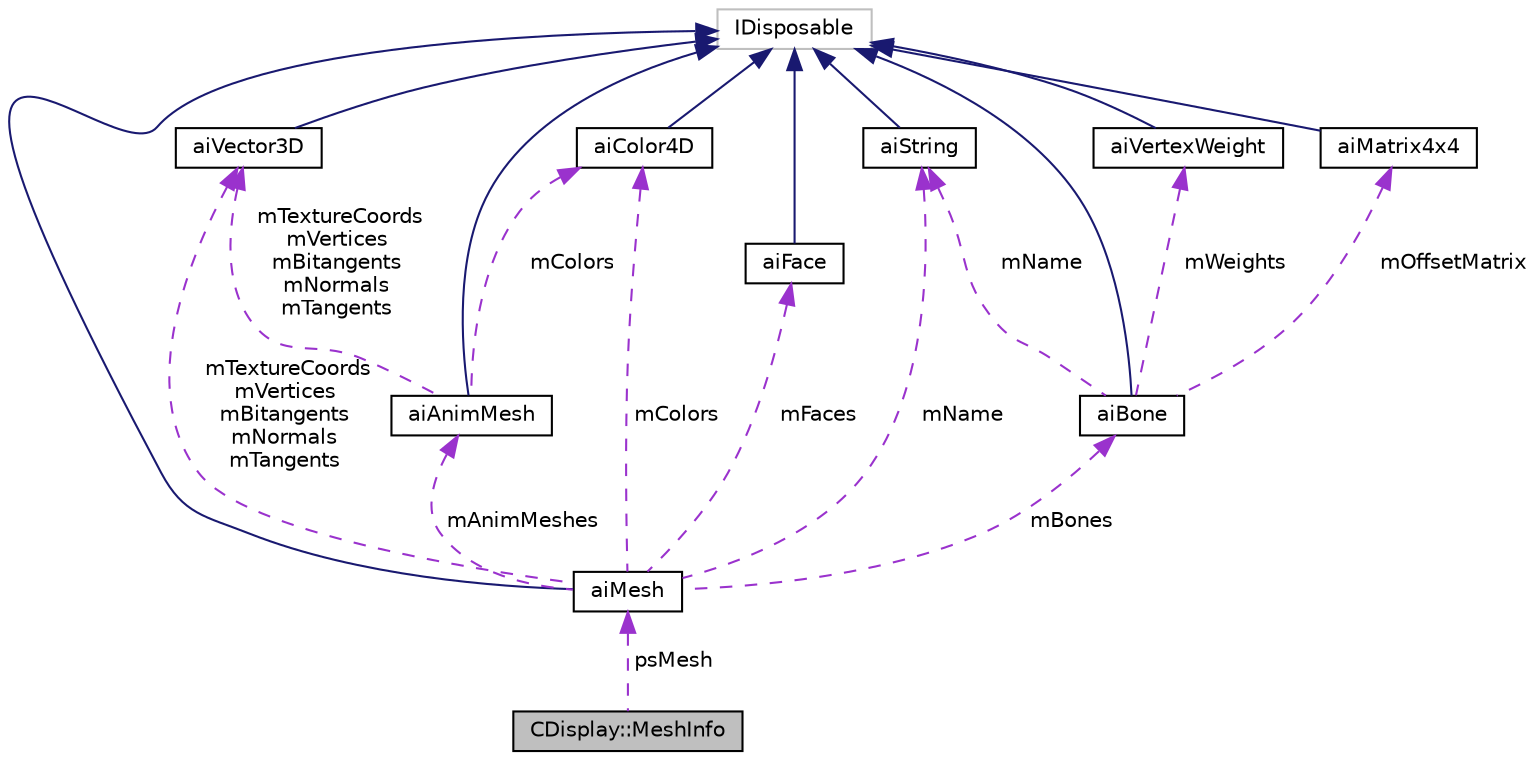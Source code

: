 digraph "CDisplay::MeshInfo"
{
  edge [fontname="Helvetica",fontsize="10",labelfontname="Helvetica",labelfontsize="10"];
  node [fontname="Helvetica",fontsize="10",shape=record];
  Node1 [label="CDisplay::MeshInfo",height=0.2,width=0.4,color="black", fillcolor="grey75", style="filled", fontcolor="black"];
  Node2 -> Node1 [dir="back",color="darkorchid3",fontsize="10",style="dashed",label=" psMesh" ,fontname="Helvetica"];
  Node2 [label="aiMesh",height=0.2,width=0.4,color="black", fillcolor="white", style="filled",URL="$structai_mesh.html",tooltip="A mesh represents a geometry or model with a single material. "];
  Node3 -> Node2 [dir="back",color="midnightblue",fontsize="10",style="solid",fontname="Helvetica"];
  Node3 [label="IDisposable",height=0.2,width=0.4,color="grey75", fillcolor="white", style="filled"];
  Node4 -> Node2 [dir="back",color="darkorchid3",fontsize="10",style="dashed",label=" mAnimMeshes" ,fontname="Helvetica"];
  Node4 [label="aiAnimMesh",height=0.2,width=0.4,color="black", fillcolor="white", style="filled",URL="$structai_anim_mesh.html",tooltip="NOT CURRENTLY IN USE. An AnimMesh is an attachment to an aiMesh stores per-vertex animations for a pa..."];
  Node3 -> Node4 [dir="back",color="midnightblue",fontsize="10",style="solid",fontname="Helvetica"];
  Node5 -> Node4 [dir="back",color="darkorchid3",fontsize="10",style="dashed",label=" mTextureCoords\nmVertices\nmBitangents\nmNormals\nmTangents" ,fontname="Helvetica"];
  Node5 [label="aiVector3D",height=0.2,width=0.4,color="black", fillcolor="white", style="filled",URL="$structai_vector3_d.html"];
  Node3 -> Node5 [dir="back",color="midnightblue",fontsize="10",style="solid",fontname="Helvetica"];
  Node6 -> Node4 [dir="back",color="darkorchid3",fontsize="10",style="dashed",label=" mColors" ,fontname="Helvetica"];
  Node6 [label="aiColor4D",height=0.2,width=0.4,color="black", fillcolor="white", style="filled",URL="$structai_color4_d.html"];
  Node3 -> Node6 [dir="back",color="midnightblue",fontsize="10",style="solid",fontname="Helvetica"];
  Node5 -> Node2 [dir="back",color="darkorchid3",fontsize="10",style="dashed",label=" mTextureCoords\nmVertices\nmBitangents\nmNormals\nmTangents" ,fontname="Helvetica"];
  Node7 -> Node2 [dir="back",color="darkorchid3",fontsize="10",style="dashed",label=" mFaces" ,fontname="Helvetica"];
  Node7 [label="aiFace",height=0.2,width=0.4,color="black", fillcolor="white", style="filled",URL="$structai_face.html",tooltip="A single face in a mesh, referring to multiple vertices. "];
  Node3 -> Node7 [dir="back",color="midnightblue",fontsize="10",style="solid",fontname="Helvetica"];
  Node8 -> Node2 [dir="back",color="darkorchid3",fontsize="10",style="dashed",label=" mName" ,fontname="Helvetica"];
  Node8 [label="aiString",height=0.2,width=0.4,color="black", fillcolor="white", style="filled",URL="$structai_string.html"];
  Node3 -> Node8 [dir="back",color="midnightblue",fontsize="10",style="solid",fontname="Helvetica"];
  Node6 -> Node2 [dir="back",color="darkorchid3",fontsize="10",style="dashed",label=" mColors" ,fontname="Helvetica"];
  Node9 -> Node2 [dir="back",color="darkorchid3",fontsize="10",style="dashed",label=" mBones" ,fontname="Helvetica"];
  Node9 [label="aiBone",height=0.2,width=0.4,color="black", fillcolor="white", style="filled",URL="$structai_bone.html",tooltip="A single bone of a mesh. "];
  Node3 -> Node9 [dir="back",color="midnightblue",fontsize="10",style="solid",fontname="Helvetica"];
  Node10 -> Node9 [dir="back",color="darkorchid3",fontsize="10",style="dashed",label=" mWeights" ,fontname="Helvetica"];
  Node10 [label="aiVertexWeight",height=0.2,width=0.4,color="black", fillcolor="white", style="filled",URL="$structai_vertex_weight.html",tooltip="A single influence of a bone on a vertex. "];
  Node3 -> Node10 [dir="back",color="midnightblue",fontsize="10",style="solid",fontname="Helvetica"];
  Node8 -> Node9 [dir="back",color="darkorchid3",fontsize="10",style="dashed",label=" mName" ,fontname="Helvetica"];
  Node11 -> Node9 [dir="back",color="darkorchid3",fontsize="10",style="dashed",label=" mOffsetMatrix" ,fontname="Helvetica"];
  Node11 [label="aiMatrix4x4",height=0.2,width=0.4,color="black", fillcolor="white", style="filled",URL="$structai_matrix4x4.html"];
  Node3 -> Node11 [dir="back",color="midnightblue",fontsize="10",style="solid",fontname="Helvetica"];
}
